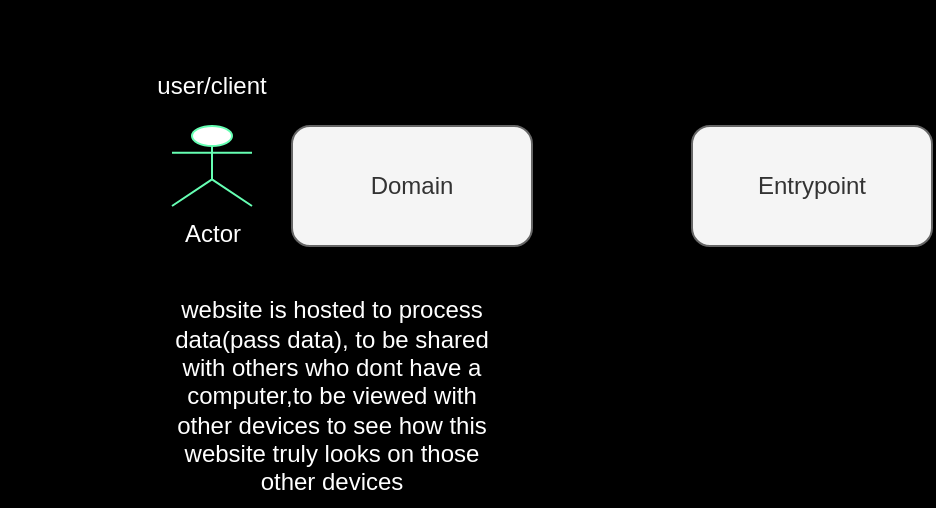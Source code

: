 <mxfile>
    <diagram id="qeEMSBInVk1-URVU9mW2" name="Page-1">
        <mxGraphModel dx="1959" dy="623" grid="1" gridSize="10" guides="1" tooltips="1" connect="1" arrows="1" fold="1" page="1" pageScale="1" pageWidth="850" pageHeight="1100" background="#000000" math="0" shadow="0">
            <root>
                <mxCell id="0"/>
                <mxCell id="1" parent="0"/>
                <mxCell id="57" value="Actor" style="shape=umlActor;verticalLabelPosition=bottom;verticalAlign=top;html=1;outlineConnect=0;strokeColor=#66FFB3;fontColor=#FFFFFF;" vertex="1" parent="1">
                    <mxGeometry y="520" width="40" height="40" as="geometry"/>
                </mxCell>
                <mxCell id="66" style="edgeStyle=none;html=1;fontColor=#FFFFFF;" edge="1" parent="1" source="60">
                    <mxGeometry relative="1" as="geometry">
                        <mxPoint y="490" as="targetPoint"/>
                    </mxGeometry>
                </mxCell>
                <mxCell id="67" style="edgeStyle=none;html=1;exitX=0.5;exitY=0;exitDx=0;exitDy=0;fontColor=#FFFFFF;" edge="1" parent="1" source="60">
                    <mxGeometry relative="1" as="geometry">
                        <mxPoint x="20.043" y="480.087" as="targetPoint"/>
                    </mxGeometry>
                </mxCell>
                <mxCell id="60" value="user/client" style="text;html=1;strokeColor=none;fillColor=none;align=center;verticalAlign=middle;whiteSpace=wrap;rounded=0;fontColor=#FFFFFF;" vertex="1" parent="1">
                    <mxGeometry y="480" width="40" height="40" as="geometry"/>
                </mxCell>
                <mxCell id="62" value="" style="edgeStyle=none;html=1;fontColor=#FFFFFF;" edge="1" parent="1" source="61" target="60">
                    <mxGeometry relative="1" as="geometry"/>
                </mxCell>
                <mxCell id="69" value="" style="edgeStyle=none;html=1;fontColor=#FFFFFF;" edge="1" parent="1" source="61" target="68">
                    <mxGeometry relative="1" as="geometry"/>
                </mxCell>
                <mxCell id="61" value="Domain" style="rounded=1;whiteSpace=wrap;html=1;strokeColor=#666666;fontColor=#333333;fillColor=#f5f5f5;" vertex="1" parent="1">
                    <mxGeometry x="60" y="520" width="120" height="60" as="geometry"/>
                </mxCell>
                <mxCell id="65" value="" style="curved=1;endArrow=classic;html=1;exitX=0.5;exitY=0;exitDx=0;exitDy=0;fontColor=#FFFFFF;" edge="1" parent="1" source="60" target="57">
                    <mxGeometry width="50" height="50" relative="1" as="geometry">
                        <mxPoint x="-10" y="420" as="sourcePoint"/>
                        <mxPoint x="-10" y="540" as="targetPoint"/>
                        <Array as="points">
                            <mxPoint x="40" y="500"/>
                            <mxPoint x="-90" y="490"/>
                            <mxPoint x="-80" y="470"/>
                            <mxPoint x="-10" y="450"/>
                            <mxPoint x="-40" y="510"/>
                        </Array>
                    </mxGeometry>
                </mxCell>
                <mxCell id="68" value="Entrypoint" style="rounded=1;whiteSpace=wrap;html=1;strokeColor=#666666;fontColor=#333333;fillColor=#f5f5f5;" vertex="1" parent="1">
                    <mxGeometry x="260" y="520" width="120" height="60" as="geometry"/>
                </mxCell>
                <mxCell id="70" value="website is hosted to process data(pass data), to be shared with others who dont have a computer,to be viewed with other devices to see how this website truly looks on those other devices" style="text;html=1;strokeColor=none;fillColor=none;align=center;verticalAlign=middle;whiteSpace=wrap;rounded=0;fontColor=#FFFFFF;" vertex="1" parent="1">
                    <mxGeometry y="600" width="160" height="110" as="geometry"/>
                </mxCell>
            </root>
        </mxGraphModel>
    </diagram>
</mxfile>